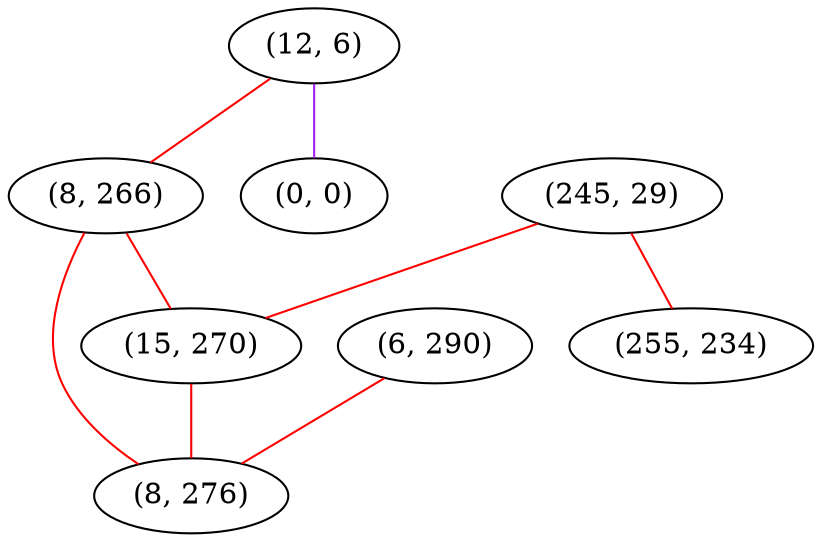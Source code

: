 graph "" {
"(12, 6)";
"(8, 266)";
"(0, 0)";
"(245, 29)";
"(6, 290)";
"(15, 270)";
"(8, 276)";
"(255, 234)";
"(12, 6)" -- "(0, 0)"  [color=purple, key=0, weight=4];
"(12, 6)" -- "(8, 266)"  [color=red, key=0, weight=1];
"(8, 266)" -- "(15, 270)"  [color=red, key=0, weight=1];
"(8, 266)" -- "(8, 276)"  [color=red, key=0, weight=1];
"(245, 29)" -- "(15, 270)"  [color=red, key=0, weight=1];
"(245, 29)" -- "(255, 234)"  [color=red, key=0, weight=1];
"(6, 290)" -- "(8, 276)"  [color=red, key=0, weight=1];
"(15, 270)" -- "(8, 276)"  [color=red, key=0, weight=1];
}

